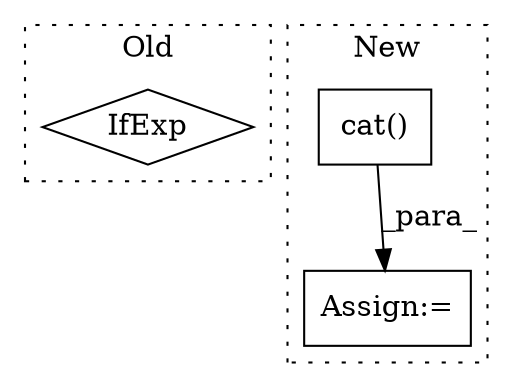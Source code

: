 digraph G {
subgraph cluster0 {
1 [label="IfExp" a="51" s="3388,3406" l="4,6" shape="diamond"];
label = "Old";
style="dotted";
}
subgraph cluster1 {
2 [label="cat()" a="75" s="4321,4344" l="10,8" shape="box"];
3 [label="Assign:=" a="68" s="4383" l="3" shape="box"];
label = "New";
style="dotted";
}
2 -> 3 [label="_para_"];
}